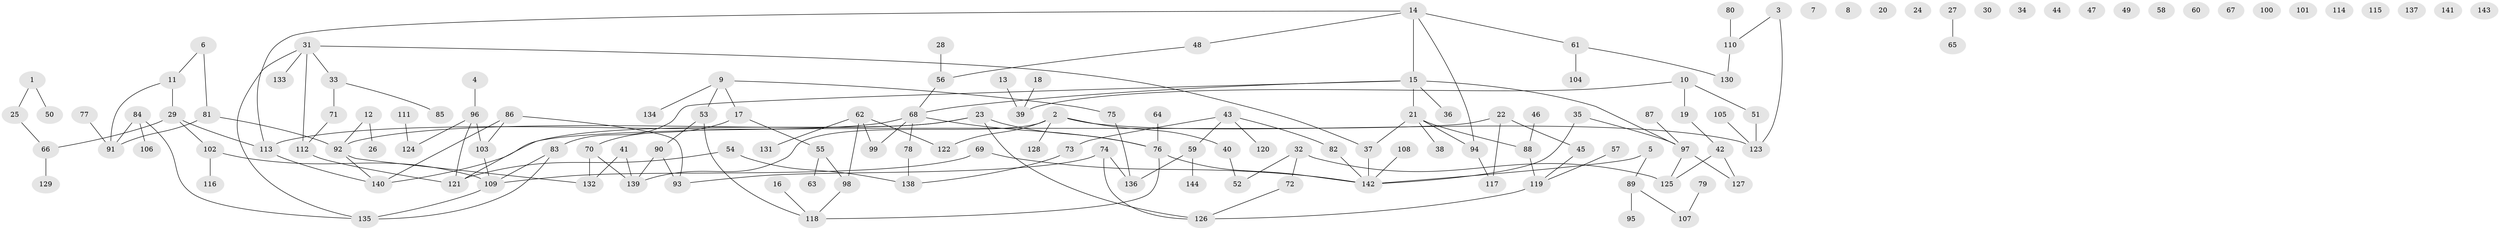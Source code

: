 // Generated by graph-tools (version 1.1) at 2025/25/03/09/25 03:25:16]
// undirected, 144 vertices, 160 edges
graph export_dot {
graph [start="1"]
  node [color=gray90,style=filled];
  1;
  2;
  3;
  4;
  5;
  6;
  7;
  8;
  9;
  10;
  11;
  12;
  13;
  14;
  15;
  16;
  17;
  18;
  19;
  20;
  21;
  22;
  23;
  24;
  25;
  26;
  27;
  28;
  29;
  30;
  31;
  32;
  33;
  34;
  35;
  36;
  37;
  38;
  39;
  40;
  41;
  42;
  43;
  44;
  45;
  46;
  47;
  48;
  49;
  50;
  51;
  52;
  53;
  54;
  55;
  56;
  57;
  58;
  59;
  60;
  61;
  62;
  63;
  64;
  65;
  66;
  67;
  68;
  69;
  70;
  71;
  72;
  73;
  74;
  75;
  76;
  77;
  78;
  79;
  80;
  81;
  82;
  83;
  84;
  85;
  86;
  87;
  88;
  89;
  90;
  91;
  92;
  93;
  94;
  95;
  96;
  97;
  98;
  99;
  100;
  101;
  102;
  103;
  104;
  105;
  106;
  107;
  108;
  109;
  110;
  111;
  112;
  113;
  114;
  115;
  116;
  117;
  118;
  119;
  120;
  121;
  122;
  123;
  124;
  125;
  126;
  127;
  128;
  129;
  130;
  131;
  132;
  133;
  134;
  135;
  136;
  137;
  138;
  139;
  140;
  141;
  142;
  143;
  144;
  1 -- 25;
  1 -- 50;
  2 -- 40;
  2 -- 122;
  2 -- 123;
  2 -- 128;
  2 -- 139;
  3 -- 110;
  3 -- 123;
  4 -- 96;
  5 -- 89;
  5 -- 142;
  6 -- 11;
  6 -- 81;
  9 -- 17;
  9 -- 53;
  9 -- 75;
  9 -- 134;
  10 -- 19;
  10 -- 39;
  10 -- 51;
  11 -- 29;
  11 -- 91;
  12 -- 26;
  12 -- 92;
  13 -- 39;
  14 -- 15;
  14 -- 48;
  14 -- 61;
  14 -- 94;
  14 -- 113;
  15 -- 21;
  15 -- 36;
  15 -- 68;
  15 -- 83;
  15 -- 97;
  16 -- 118;
  17 -- 55;
  17 -- 70;
  18 -- 39;
  19 -- 42;
  21 -- 37;
  21 -- 38;
  21 -- 88;
  21 -- 94;
  22 -- 45;
  22 -- 117;
  22 -- 140;
  23 -- 76;
  23 -- 92;
  23 -- 121;
  23 -- 126;
  25 -- 66;
  27 -- 65;
  28 -- 56;
  29 -- 66;
  29 -- 102;
  29 -- 113;
  31 -- 33;
  31 -- 37;
  31 -- 112;
  31 -- 133;
  31 -- 135;
  32 -- 52;
  32 -- 72;
  32 -- 125;
  33 -- 71;
  33 -- 85;
  35 -- 97;
  35 -- 142;
  37 -- 142;
  40 -- 52;
  41 -- 132;
  41 -- 139;
  42 -- 125;
  42 -- 127;
  43 -- 59;
  43 -- 73;
  43 -- 82;
  43 -- 120;
  45 -- 119;
  46 -- 88;
  48 -- 56;
  51 -- 123;
  53 -- 90;
  53 -- 118;
  54 -- 121;
  54 -- 138;
  55 -- 63;
  55 -- 98;
  56 -- 68;
  57 -- 119;
  59 -- 136;
  59 -- 144;
  61 -- 104;
  61 -- 130;
  62 -- 98;
  62 -- 99;
  62 -- 122;
  62 -- 131;
  64 -- 76;
  66 -- 129;
  68 -- 76;
  68 -- 78;
  68 -- 99;
  68 -- 113;
  69 -- 109;
  69 -- 142;
  70 -- 132;
  70 -- 139;
  71 -- 112;
  72 -- 126;
  73 -- 138;
  74 -- 93;
  74 -- 126;
  74 -- 136;
  75 -- 136;
  76 -- 118;
  76 -- 142;
  77 -- 91;
  78 -- 138;
  79 -- 107;
  80 -- 110;
  81 -- 91;
  81 -- 92;
  82 -- 142;
  83 -- 109;
  83 -- 135;
  84 -- 91;
  84 -- 106;
  84 -- 135;
  86 -- 93;
  86 -- 103;
  86 -- 140;
  87 -- 97;
  88 -- 119;
  89 -- 95;
  89 -- 107;
  90 -- 93;
  90 -- 139;
  92 -- 132;
  92 -- 140;
  94 -- 117;
  96 -- 103;
  96 -- 121;
  96 -- 124;
  97 -- 125;
  97 -- 127;
  98 -- 118;
  102 -- 109;
  102 -- 116;
  103 -- 109;
  105 -- 123;
  108 -- 142;
  109 -- 135;
  110 -- 130;
  111 -- 124;
  112 -- 121;
  113 -- 140;
  119 -- 126;
}
